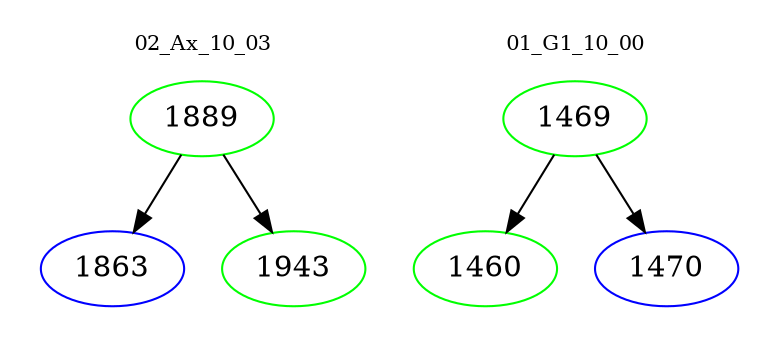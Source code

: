 digraph{
subgraph cluster_0 {
color = white
label = "02_Ax_10_03";
fontsize=10;
T0_1889 [label="1889", color="green"]
T0_1889 -> T0_1863 [color="black"]
T0_1863 [label="1863", color="blue"]
T0_1889 -> T0_1943 [color="black"]
T0_1943 [label="1943", color="green"]
}
subgraph cluster_1 {
color = white
label = "01_G1_10_00";
fontsize=10;
T1_1469 [label="1469", color="green"]
T1_1469 -> T1_1460 [color="black"]
T1_1460 [label="1460", color="green"]
T1_1469 -> T1_1470 [color="black"]
T1_1470 [label="1470", color="blue"]
}
}
